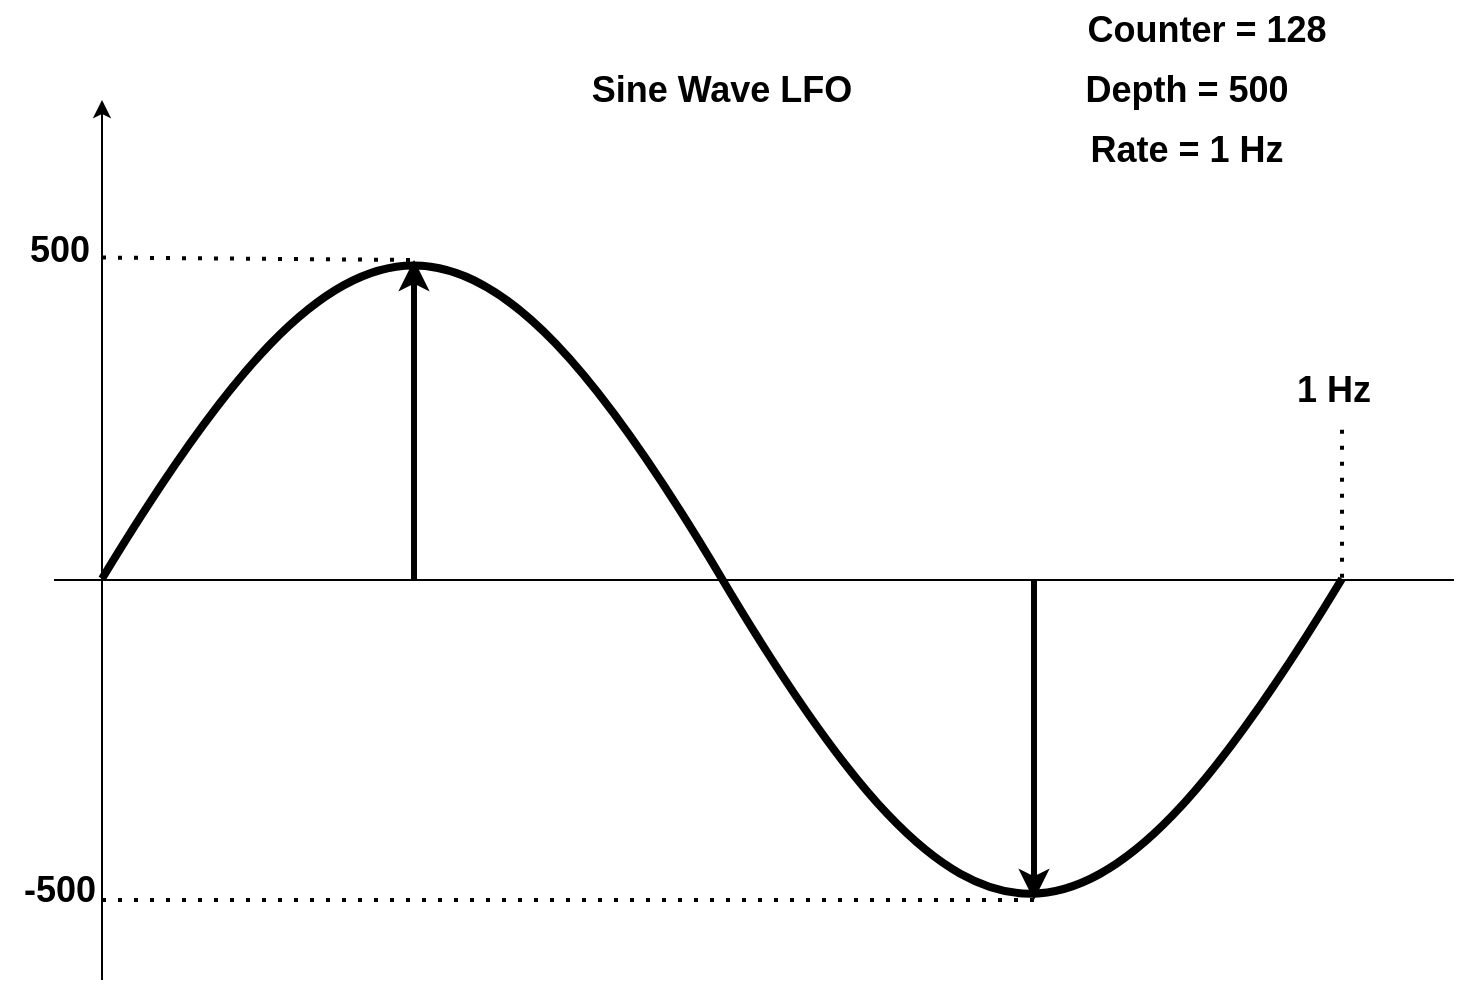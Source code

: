 <mxfile version="21.3.7" type="github">
  <diagram name="Page-1" id="zgVPB7kzvQOlFqmxSK4n">
    <mxGraphModel dx="1434" dy="758" grid="1" gridSize="10" guides="1" tooltips="1" connect="1" arrows="1" fold="1" page="1" pageScale="1" pageWidth="827" pageHeight="1169" math="0" shadow="0">
      <root>
        <mxCell id="0" />
        <mxCell id="1" parent="0" />
        <mxCell id="2eth6tbk9H1MXdVzeepq-3" value="" style="pointerEvents=1;verticalLabelPosition=bottom;shadow=0;dashed=0;align=center;html=1;verticalAlign=top;shape=mxgraph.electrical.waveforms.sine_wave;strokeWidth=4;" vertex="1" parent="1">
          <mxGeometry x="104" y="110" width="620" height="420" as="geometry" />
        </mxCell>
        <mxCell id="2eth6tbk9H1MXdVzeepq-4" value="" style="endArrow=none;html=1;rounded=0;" edge="1" parent="1">
          <mxGeometry width="50" height="50" relative="1" as="geometry">
            <mxPoint x="80" y="320" as="sourcePoint" />
            <mxPoint x="780" y="320" as="targetPoint" />
          </mxGeometry>
        </mxCell>
        <mxCell id="2eth6tbk9H1MXdVzeepq-5" value="" style="endArrow=classic;startArrow=none;html=1;rounded=0;strokeWidth=3;spacing=2;verticalAlign=middle;labelPosition=right;verticalLabelPosition=middle;align=left;startFill=0;" edge="1" parent="1">
          <mxGeometry y="70" width="50" height="50" relative="1" as="geometry">
            <mxPoint x="260" y="320" as="sourcePoint" />
            <mxPoint x="260" y="160" as="targetPoint" />
            <Array as="points" />
            <mxPoint as="offset" />
          </mxGeometry>
        </mxCell>
        <mxCell id="2eth6tbk9H1MXdVzeepq-10" value="" style="endArrow=classic;startArrow=none;html=1;rounded=0;strokeWidth=3;spacing=2;verticalAlign=middle;labelPosition=right;verticalLabelPosition=middle;align=left;startFill=0;" edge="1" parent="1">
          <mxGeometry x="-0.059" y="70" width="50" height="50" relative="1" as="geometry">
            <mxPoint x="570" y="320" as="sourcePoint" />
            <mxPoint x="570" y="480" as="targetPoint" />
            <Array as="points">
              <mxPoint x="570" y="430" />
            </Array>
            <mxPoint as="offset" />
          </mxGeometry>
        </mxCell>
        <mxCell id="2eth6tbk9H1MXdVzeepq-12" value="" style="endArrow=classic;html=1;rounded=0;" edge="1" parent="1">
          <mxGeometry width="50" height="50" relative="1" as="geometry">
            <mxPoint x="104" y="520" as="sourcePoint" />
            <mxPoint x="104" y="80" as="targetPoint" />
          </mxGeometry>
        </mxCell>
        <mxCell id="2eth6tbk9H1MXdVzeepq-13" value="-500" style="text;html=1;strokeColor=none;fillColor=none;align=center;verticalAlign=middle;whiteSpace=wrap;rounded=0;fontStyle=1;fontSize=18;" vertex="1" parent="1">
          <mxGeometry x="53" y="460" width="60" height="30" as="geometry" />
        </mxCell>
        <mxCell id="2eth6tbk9H1MXdVzeepq-15" value="" style="endArrow=none;dashed=1;html=1;dashPattern=1 3;strokeWidth=2;rounded=0;exitX=1.004;exitY=0.626;exitDx=0;exitDy=0;exitPerimeter=0;" edge="1" parent="1">
          <mxGeometry width="50" height="50" relative="1" as="geometry">
            <mxPoint x="104.0" y="158.78" as="sourcePoint" />
            <mxPoint x="260" y="160" as="targetPoint" />
          </mxGeometry>
        </mxCell>
        <mxCell id="2eth6tbk9H1MXdVzeepq-16" value="500" style="text;html=1;strokeColor=none;fillColor=none;align=center;verticalAlign=middle;whiteSpace=wrap;rounded=0;fontStyle=1;fontSize=18;" vertex="1" parent="1">
          <mxGeometry x="53" y="140" width="60" height="30" as="geometry" />
        </mxCell>
        <mxCell id="2eth6tbk9H1MXdVzeepq-17" value="" style="endArrow=none;dashed=1;html=1;dashPattern=1 3;strokeWidth=2;rounded=0;exitX=1.004;exitY=0.626;exitDx=0;exitDy=0;exitPerimeter=0;" edge="1" parent="1">
          <mxGeometry width="50" height="50" relative="1" as="geometry">
            <mxPoint x="104.0" y="480" as="sourcePoint" />
            <mxPoint x="570" y="480" as="targetPoint" />
          </mxGeometry>
        </mxCell>
        <mxCell id="2eth6tbk9H1MXdVzeepq-18" value="&lt;b style=&quot;font-size: 18px;&quot;&gt;Depth = 500&amp;nbsp;&lt;/b&gt;" style="text;html=1;strokeColor=none;fillColor=none;align=center;verticalAlign=middle;whiteSpace=wrap;rounded=0;fontSize=18;" vertex="1" parent="1">
          <mxGeometry x="584" y="60" width="130" height="30" as="geometry" />
        </mxCell>
        <mxCell id="2eth6tbk9H1MXdVzeepq-19" value="&lt;b style=&quot;font-size: 18px;&quot;&gt;Rate = 1 Hz&amp;nbsp;&lt;/b&gt;" style="text;html=1;strokeColor=none;fillColor=none;align=center;verticalAlign=middle;whiteSpace=wrap;rounded=0;fontSize=18;" vertex="1" parent="1">
          <mxGeometry x="584" y="90" width="130" height="30" as="geometry" />
        </mxCell>
        <mxCell id="2eth6tbk9H1MXdVzeepq-22" value="" style="endArrow=none;dashed=1;html=1;dashPattern=1 3;strokeWidth=2;rounded=0;exitX=1;exitY=0.321;exitDx=0;exitDy=0;exitPerimeter=0;" edge="1" parent="1" source="2eth6tbk9H1MXdVzeepq-3">
          <mxGeometry width="50" height="50" relative="1" as="geometry">
            <mxPoint x="730" y="240" as="sourcePoint" />
            <mxPoint x="724" y="320" as="targetPoint" />
          </mxGeometry>
        </mxCell>
        <mxCell id="2eth6tbk9H1MXdVzeepq-23" value="&lt;font style=&quot;font-size: 18px;&quot;&gt;1 Hz&lt;/font&gt;" style="text;html=1;strokeColor=none;fillColor=none;align=center;verticalAlign=middle;whiteSpace=wrap;rounded=0;fontStyle=1" vertex="1" parent="1">
          <mxGeometry x="690" y="210" width="60" height="30" as="geometry" />
        </mxCell>
        <mxCell id="2eth6tbk9H1MXdVzeepq-24" value="&lt;b style=&quot;font-size: 18px;&quot;&gt;Sine Wave LFO&lt;/b&gt;" style="text;html=1;strokeColor=none;fillColor=none;align=center;verticalAlign=middle;whiteSpace=wrap;rounded=0;fontSize=18;" vertex="1" parent="1">
          <mxGeometry x="334" y="60" width="160" height="30" as="geometry" />
        </mxCell>
        <mxCell id="2eth6tbk9H1MXdVzeepq-26" value="&lt;b style=&quot;font-size: 18px;&quot;&gt;Counter = 128&amp;nbsp;&lt;/b&gt;" style="text;html=1;strokeColor=none;fillColor=none;align=center;verticalAlign=middle;whiteSpace=wrap;rounded=0;fontSize=18;" vertex="1" parent="1">
          <mxGeometry x="594" y="30" width="130" height="30" as="geometry" />
        </mxCell>
      </root>
    </mxGraphModel>
  </diagram>
</mxfile>
